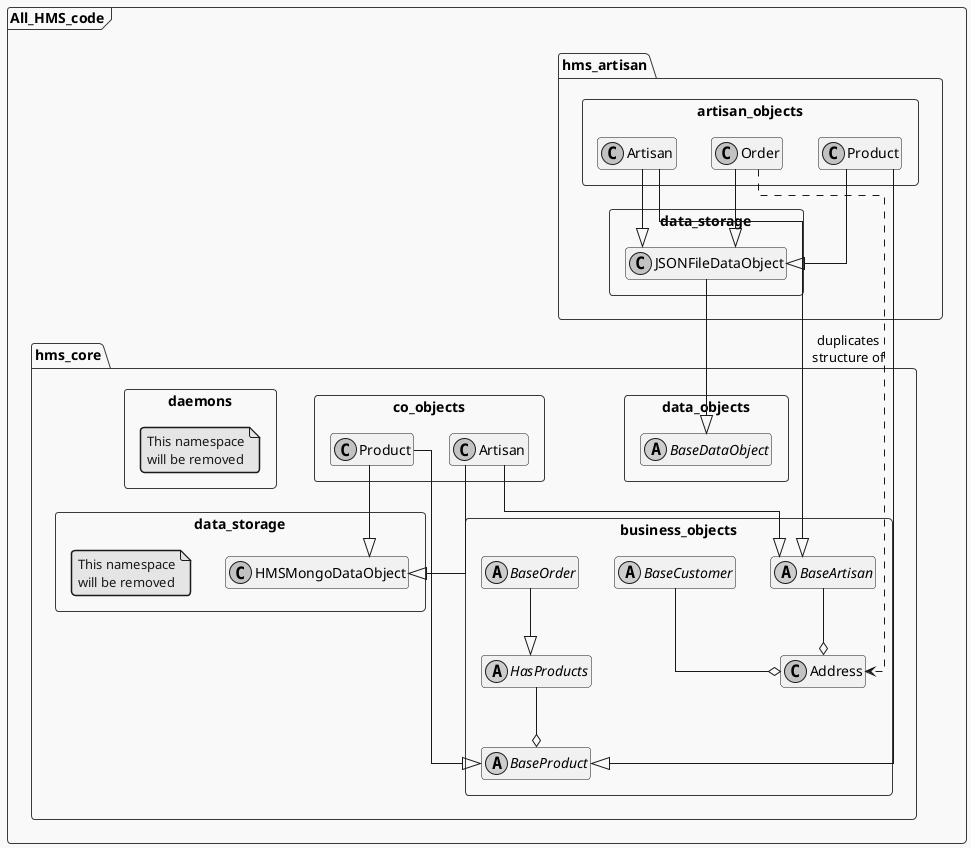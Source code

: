 @startuml

' title The "summary" namespace diagram for the "original" Hand Made Stuff codebase as of the start of Chapter 9

' This can be rendered, then saved as a PNG or SVG image/document by copying this text,
' going to https://www.plantuml.com/plantuml/uml, and pasting it into the large text box
' at the top of that page.
' Just below that text-box are PNG and SVG links that can be saved as the relevant file-type

'left to right direction

!theme mars

skinparam monochrome true
skinparam componentStyle rectangle
skinparam linetype ortho
'skinparam nodesep 30
'skinparam ranksep 30

allow_mixing

hide empty members
namespace All_HMS_code <<Frame>> {

    package hms_artisan <<Folder>> {

        namespace artisan_objects <<Rectangle>> {

            class Artisan

            Artisan --|> All_HMS_code.hms_core.business_objects.BaseArtisan
            Artisan --|> All_HMS_code.hms_artisan.data_storage.JSONFileDataObject

            class Order

            Order --|> All_HMS_code.hms_artisan.data_storage.JSONFileDataObject
            Order ..> All_HMS_code.hms_core.business_objects.Address : duplicates\nstructure of

            class Product

            Product --|> All_HMS_code.hms_artisan.data_storage.JSONFileDataObject
            Product --|> All_HMS_code.hms_core.business_objects.BaseProduct

        }

        namespace data_storage <<Rectangle>> {

            class JSONFileDataObject

            JSONFileDataObject --|> All_HMS_code.hms_core.data_objects.BaseDataObject

        }

    }

    package hms_core <<Folder>> {

        namespace business_objects <<Rectangle>> {

            class Address

            abstract class BaseArtisan

            BaseArtisan --o Address

            abstract class BaseCustomer

            BaseCustomer --o Address

            abstract class BaseOrder

            BaseOrder --|> HasProducts

            abstract class BaseProduct

            abstract class HasProducts

            HasProducts --o BaseProduct

        }

        namespace co_objects <<Rectangle>> {

            class Artisan {
            }

            Artisan --|> All_HMS_code.hms_core.business_objects.BaseArtisan
            Artisan --|> All_HMS_code.hms_core.data_storage.HMSMongoDataObject

            class Product {
            }

            Product --|> All_HMS_code.hms_core.business_objects.BaseProduct
            Product --|> All_HMS_code.hms_core.data_storage.HMSMongoDataObject

        }

        namespace data_objects <<Rectangle>> {

            abstract class BaseDataObject

        }

        namespace daemons <<Rectangle>> {

            note as no_daemons
                This namespace
                will be removed
            end note
        }

        namespace data_storage <<Rectangle>> {

            note as no_core_data_storage
                This namespace
                will be removed
            end note

        }

    }

}

@enduml

